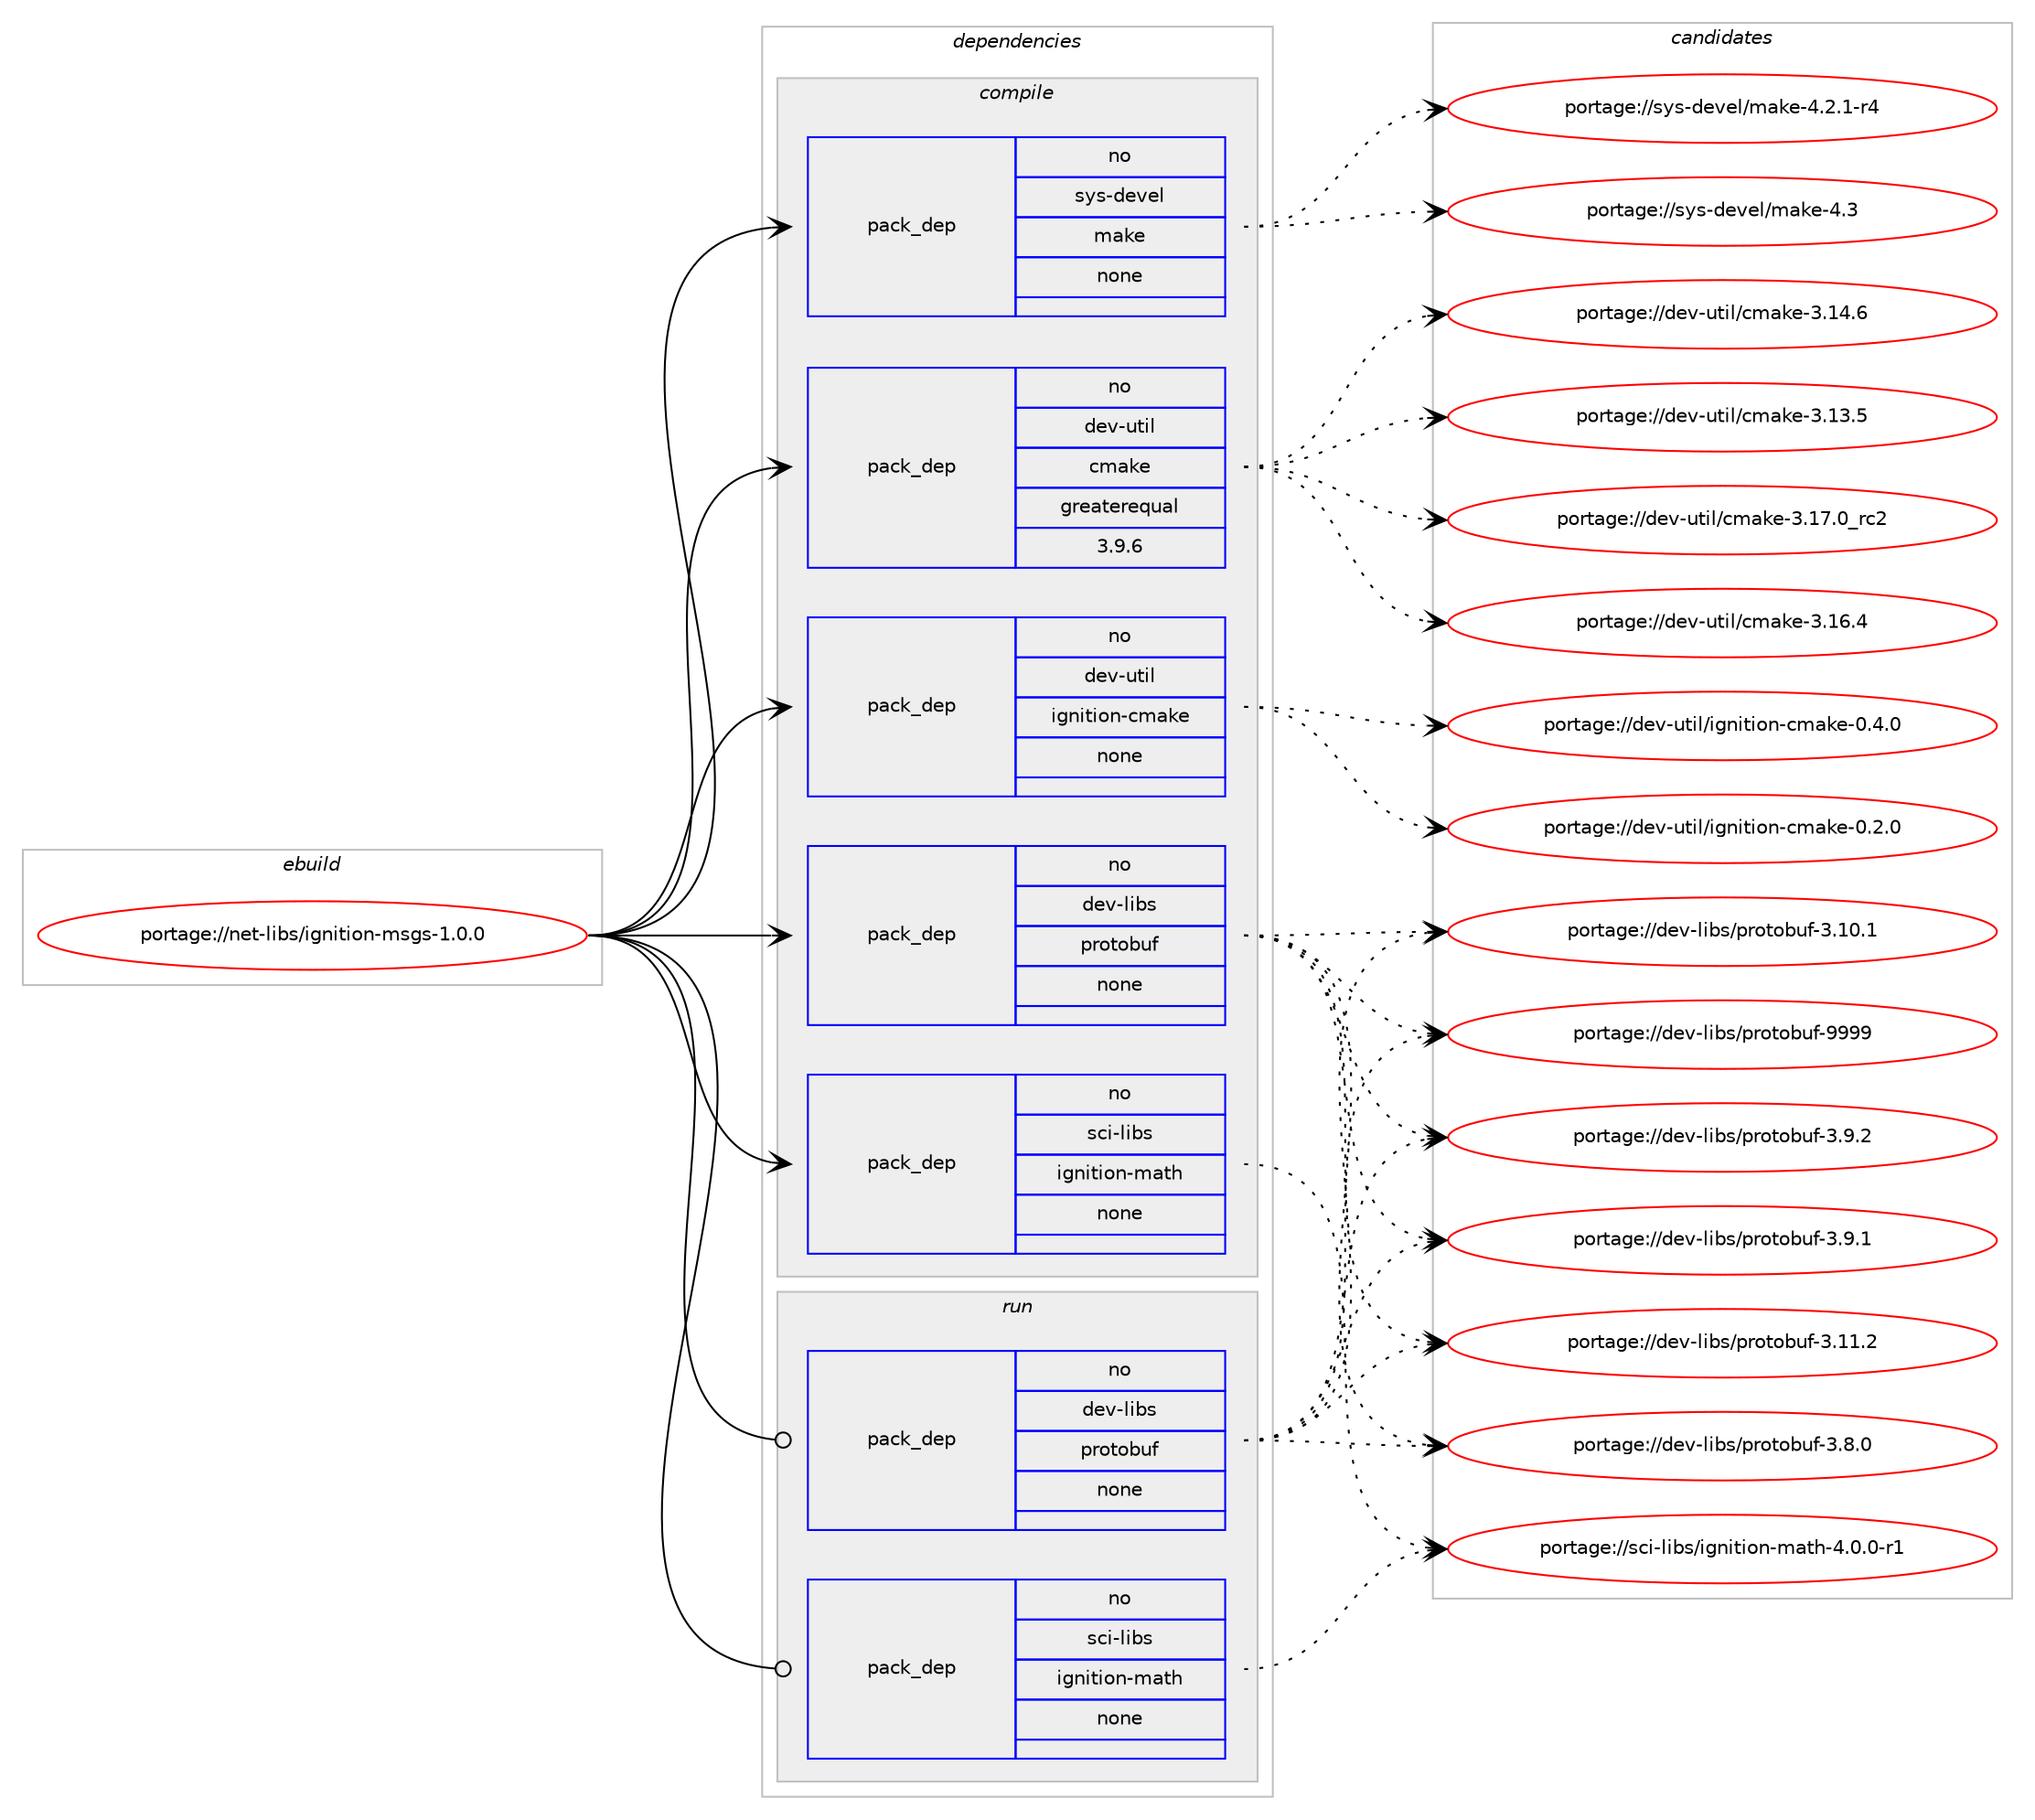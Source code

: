 digraph prolog {

# *************
# Graph options
# *************

newrank=true;
concentrate=true;
compound=true;
graph [rankdir=LR,fontname=Helvetica,fontsize=10,ranksep=1.5];#, ranksep=2.5, nodesep=0.2];
edge  [arrowhead=vee];
node  [fontname=Helvetica,fontsize=10];

# **********
# The ebuild
# **********

subgraph cluster_leftcol {
color=gray;
rank=same;
label=<<i>ebuild</i>>;
id [label="portage://net-libs/ignition-msgs-1.0.0", color=red, width=4, href="../net-libs/ignition-msgs-1.0.0.svg"];
}

# ****************
# The dependencies
# ****************

subgraph cluster_midcol {
color=gray;
label=<<i>dependencies</i>>;
subgraph cluster_compile {
fillcolor="#eeeeee";
style=filled;
label=<<i>compile</i>>;
subgraph pack61970 {
dependency80443 [label=<<TABLE BORDER="0" CELLBORDER="1" CELLSPACING="0" CELLPADDING="4" WIDTH="220"><TR><TD ROWSPAN="6" CELLPADDING="30">pack_dep</TD></TR><TR><TD WIDTH="110">no</TD></TR><TR><TD>dev-libs</TD></TR><TR><TD>protobuf</TD></TR><TR><TD>none</TD></TR><TR><TD></TD></TR></TABLE>>, shape=none, color=blue];
}
id:e -> dependency80443:w [weight=20,style="solid",arrowhead="vee"];
subgraph pack61971 {
dependency80444 [label=<<TABLE BORDER="0" CELLBORDER="1" CELLSPACING="0" CELLPADDING="4" WIDTH="220"><TR><TD ROWSPAN="6" CELLPADDING="30">pack_dep</TD></TR><TR><TD WIDTH="110">no</TD></TR><TR><TD>dev-util</TD></TR><TR><TD>cmake</TD></TR><TR><TD>greaterequal</TD></TR><TR><TD>3.9.6</TD></TR></TABLE>>, shape=none, color=blue];
}
id:e -> dependency80444:w [weight=20,style="solid",arrowhead="vee"];
subgraph pack61972 {
dependency80445 [label=<<TABLE BORDER="0" CELLBORDER="1" CELLSPACING="0" CELLPADDING="4" WIDTH="220"><TR><TD ROWSPAN="6" CELLPADDING="30">pack_dep</TD></TR><TR><TD WIDTH="110">no</TD></TR><TR><TD>dev-util</TD></TR><TR><TD>ignition-cmake</TD></TR><TR><TD>none</TD></TR><TR><TD></TD></TR></TABLE>>, shape=none, color=blue];
}
id:e -> dependency80445:w [weight=20,style="solid",arrowhead="vee"];
subgraph pack61973 {
dependency80446 [label=<<TABLE BORDER="0" CELLBORDER="1" CELLSPACING="0" CELLPADDING="4" WIDTH="220"><TR><TD ROWSPAN="6" CELLPADDING="30">pack_dep</TD></TR><TR><TD WIDTH="110">no</TD></TR><TR><TD>sci-libs</TD></TR><TR><TD>ignition-math</TD></TR><TR><TD>none</TD></TR><TR><TD></TD></TR></TABLE>>, shape=none, color=blue];
}
id:e -> dependency80446:w [weight=20,style="solid",arrowhead="vee"];
subgraph pack61974 {
dependency80447 [label=<<TABLE BORDER="0" CELLBORDER="1" CELLSPACING="0" CELLPADDING="4" WIDTH="220"><TR><TD ROWSPAN="6" CELLPADDING="30">pack_dep</TD></TR><TR><TD WIDTH="110">no</TD></TR><TR><TD>sys-devel</TD></TR><TR><TD>make</TD></TR><TR><TD>none</TD></TR><TR><TD></TD></TR></TABLE>>, shape=none, color=blue];
}
id:e -> dependency80447:w [weight=20,style="solid",arrowhead="vee"];
}
subgraph cluster_compileandrun {
fillcolor="#eeeeee";
style=filled;
label=<<i>compile and run</i>>;
}
subgraph cluster_run {
fillcolor="#eeeeee";
style=filled;
label=<<i>run</i>>;
subgraph pack61975 {
dependency80448 [label=<<TABLE BORDER="0" CELLBORDER="1" CELLSPACING="0" CELLPADDING="4" WIDTH="220"><TR><TD ROWSPAN="6" CELLPADDING="30">pack_dep</TD></TR><TR><TD WIDTH="110">no</TD></TR><TR><TD>dev-libs</TD></TR><TR><TD>protobuf</TD></TR><TR><TD>none</TD></TR><TR><TD></TD></TR></TABLE>>, shape=none, color=blue];
}
id:e -> dependency80448:w [weight=20,style="solid",arrowhead="odot"];
subgraph pack61976 {
dependency80449 [label=<<TABLE BORDER="0" CELLBORDER="1" CELLSPACING="0" CELLPADDING="4" WIDTH="220"><TR><TD ROWSPAN="6" CELLPADDING="30">pack_dep</TD></TR><TR><TD WIDTH="110">no</TD></TR><TR><TD>sci-libs</TD></TR><TR><TD>ignition-math</TD></TR><TR><TD>none</TD></TR><TR><TD></TD></TR></TABLE>>, shape=none, color=blue];
}
id:e -> dependency80449:w [weight=20,style="solid",arrowhead="odot"];
}
}

# **************
# The candidates
# **************

subgraph cluster_choices {
rank=same;
color=gray;
label=<<i>candidates</i>>;

subgraph choice61970 {
color=black;
nodesep=1;
choice100101118451081059811547112114111116111981171024557575757 [label="portage://dev-libs/protobuf-9999", color=red, width=4,href="../dev-libs/protobuf-9999.svg"];
choice10010111845108105981154711211411111611198117102455146574650 [label="portage://dev-libs/protobuf-3.9.2", color=red, width=4,href="../dev-libs/protobuf-3.9.2.svg"];
choice10010111845108105981154711211411111611198117102455146574649 [label="portage://dev-libs/protobuf-3.9.1", color=red, width=4,href="../dev-libs/protobuf-3.9.1.svg"];
choice10010111845108105981154711211411111611198117102455146564648 [label="portage://dev-libs/protobuf-3.8.0", color=red, width=4,href="../dev-libs/protobuf-3.8.0.svg"];
choice1001011184510810598115471121141111161119811710245514649494650 [label="portage://dev-libs/protobuf-3.11.2", color=red, width=4,href="../dev-libs/protobuf-3.11.2.svg"];
choice1001011184510810598115471121141111161119811710245514649484649 [label="portage://dev-libs/protobuf-3.10.1", color=red, width=4,href="../dev-libs/protobuf-3.10.1.svg"];
dependency80443:e -> choice100101118451081059811547112114111116111981171024557575757:w [style=dotted,weight="100"];
dependency80443:e -> choice10010111845108105981154711211411111611198117102455146574650:w [style=dotted,weight="100"];
dependency80443:e -> choice10010111845108105981154711211411111611198117102455146574649:w [style=dotted,weight="100"];
dependency80443:e -> choice10010111845108105981154711211411111611198117102455146564648:w [style=dotted,weight="100"];
dependency80443:e -> choice1001011184510810598115471121141111161119811710245514649494650:w [style=dotted,weight="100"];
dependency80443:e -> choice1001011184510810598115471121141111161119811710245514649484649:w [style=dotted,weight="100"];
}
subgraph choice61971 {
color=black;
nodesep=1;
choice1001011184511711610510847991099710710145514649554648951149950 [label="portage://dev-util/cmake-3.17.0_rc2", color=red, width=4,href="../dev-util/cmake-3.17.0_rc2.svg"];
choice1001011184511711610510847991099710710145514649544652 [label="portage://dev-util/cmake-3.16.4", color=red, width=4,href="../dev-util/cmake-3.16.4.svg"];
choice1001011184511711610510847991099710710145514649524654 [label="portage://dev-util/cmake-3.14.6", color=red, width=4,href="../dev-util/cmake-3.14.6.svg"];
choice1001011184511711610510847991099710710145514649514653 [label="portage://dev-util/cmake-3.13.5", color=red, width=4,href="../dev-util/cmake-3.13.5.svg"];
dependency80444:e -> choice1001011184511711610510847991099710710145514649554648951149950:w [style=dotted,weight="100"];
dependency80444:e -> choice1001011184511711610510847991099710710145514649544652:w [style=dotted,weight="100"];
dependency80444:e -> choice1001011184511711610510847991099710710145514649524654:w [style=dotted,weight="100"];
dependency80444:e -> choice1001011184511711610510847991099710710145514649514653:w [style=dotted,weight="100"];
}
subgraph choice61972 {
color=black;
nodesep=1;
choice1001011184511711610510847105103110105116105111110459910997107101454846524648 [label="portage://dev-util/ignition-cmake-0.4.0", color=red, width=4,href="../dev-util/ignition-cmake-0.4.0.svg"];
choice1001011184511711610510847105103110105116105111110459910997107101454846504648 [label="portage://dev-util/ignition-cmake-0.2.0", color=red, width=4,href="../dev-util/ignition-cmake-0.2.0.svg"];
dependency80445:e -> choice1001011184511711610510847105103110105116105111110459910997107101454846524648:w [style=dotted,weight="100"];
dependency80445:e -> choice1001011184511711610510847105103110105116105111110459910997107101454846504648:w [style=dotted,weight="100"];
}
subgraph choice61973 {
color=black;
nodesep=1;
choice1159910545108105981154710510311010511610511111045109971161044552464846484511449 [label="portage://sci-libs/ignition-math-4.0.0-r1", color=red, width=4,href="../sci-libs/ignition-math-4.0.0-r1.svg"];
dependency80446:e -> choice1159910545108105981154710510311010511610511111045109971161044552464846484511449:w [style=dotted,weight="100"];
}
subgraph choice61974 {
color=black;
nodesep=1;
choice11512111545100101118101108471099710710145524651 [label="portage://sys-devel/make-4.3", color=red, width=4,href="../sys-devel/make-4.3.svg"];
choice1151211154510010111810110847109971071014552465046494511452 [label="portage://sys-devel/make-4.2.1-r4", color=red, width=4,href="../sys-devel/make-4.2.1-r4.svg"];
dependency80447:e -> choice11512111545100101118101108471099710710145524651:w [style=dotted,weight="100"];
dependency80447:e -> choice1151211154510010111810110847109971071014552465046494511452:w [style=dotted,weight="100"];
}
subgraph choice61975 {
color=black;
nodesep=1;
choice100101118451081059811547112114111116111981171024557575757 [label="portage://dev-libs/protobuf-9999", color=red, width=4,href="../dev-libs/protobuf-9999.svg"];
choice10010111845108105981154711211411111611198117102455146574650 [label="portage://dev-libs/protobuf-3.9.2", color=red, width=4,href="../dev-libs/protobuf-3.9.2.svg"];
choice10010111845108105981154711211411111611198117102455146574649 [label="portage://dev-libs/protobuf-3.9.1", color=red, width=4,href="../dev-libs/protobuf-3.9.1.svg"];
choice10010111845108105981154711211411111611198117102455146564648 [label="portage://dev-libs/protobuf-3.8.0", color=red, width=4,href="../dev-libs/protobuf-3.8.0.svg"];
choice1001011184510810598115471121141111161119811710245514649494650 [label="portage://dev-libs/protobuf-3.11.2", color=red, width=4,href="../dev-libs/protobuf-3.11.2.svg"];
choice1001011184510810598115471121141111161119811710245514649484649 [label="portage://dev-libs/protobuf-3.10.1", color=red, width=4,href="../dev-libs/protobuf-3.10.1.svg"];
dependency80448:e -> choice100101118451081059811547112114111116111981171024557575757:w [style=dotted,weight="100"];
dependency80448:e -> choice10010111845108105981154711211411111611198117102455146574650:w [style=dotted,weight="100"];
dependency80448:e -> choice10010111845108105981154711211411111611198117102455146574649:w [style=dotted,weight="100"];
dependency80448:e -> choice10010111845108105981154711211411111611198117102455146564648:w [style=dotted,weight="100"];
dependency80448:e -> choice1001011184510810598115471121141111161119811710245514649494650:w [style=dotted,weight="100"];
dependency80448:e -> choice1001011184510810598115471121141111161119811710245514649484649:w [style=dotted,weight="100"];
}
subgraph choice61976 {
color=black;
nodesep=1;
choice1159910545108105981154710510311010511610511111045109971161044552464846484511449 [label="portage://sci-libs/ignition-math-4.0.0-r1", color=red, width=4,href="../sci-libs/ignition-math-4.0.0-r1.svg"];
dependency80449:e -> choice1159910545108105981154710510311010511610511111045109971161044552464846484511449:w [style=dotted,weight="100"];
}
}

}
